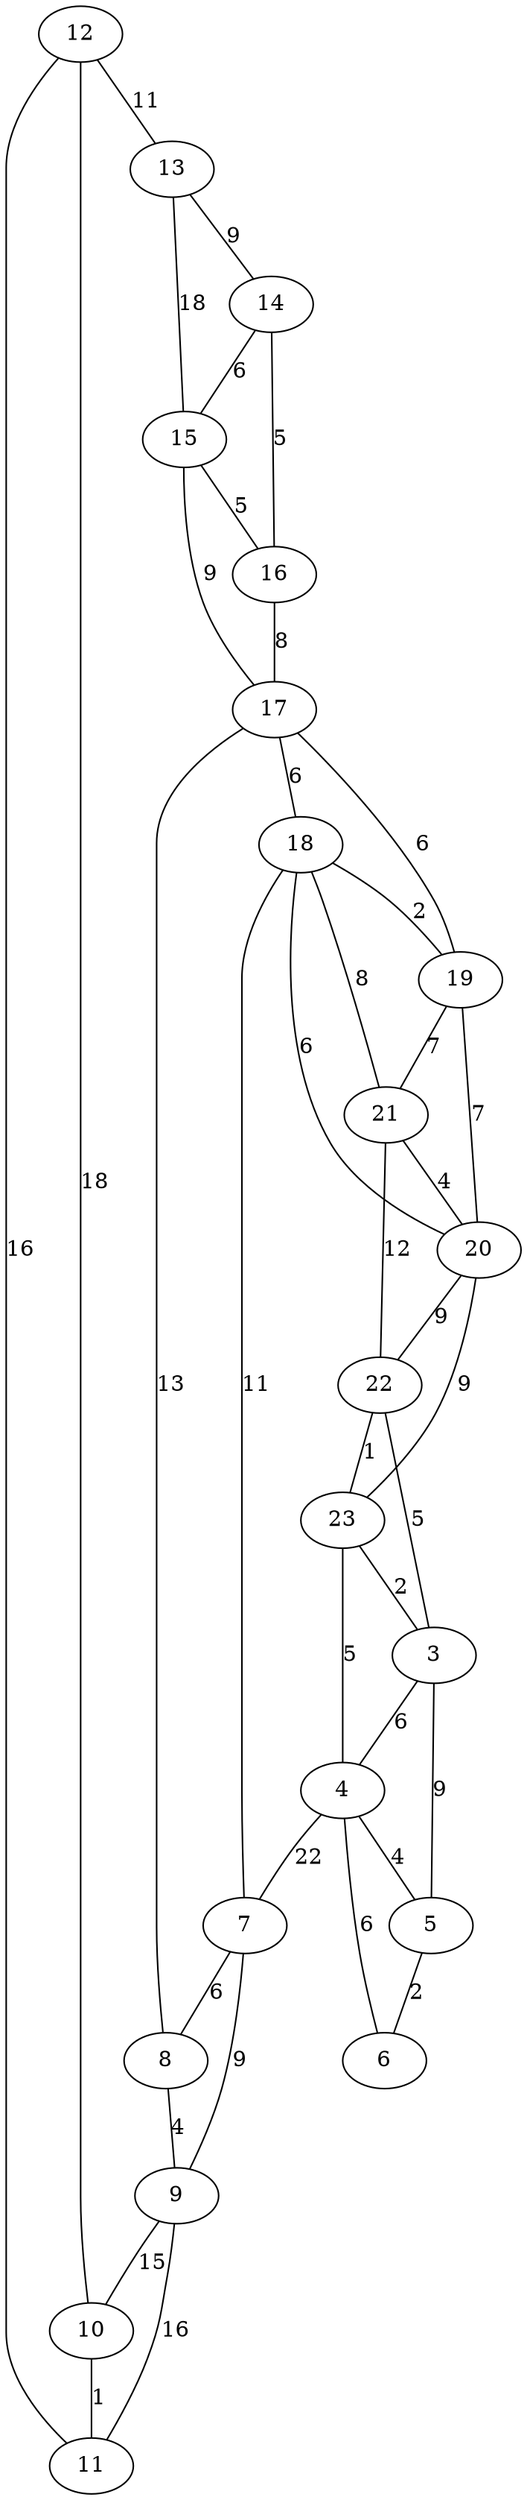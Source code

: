 graph G {
12 -- 10 [label="18"];
12 -- 11 [label="16"];
12 -- 13 [label="11"];
13 -- 15 [label="18"];
13 -- 14 [label="9"];
14 -- 15 [label="6"];
14 -- 16 [label="5"];
15 -- 16 [label="5"];
15 -- 17 [label="9"];
16 -- 17 [label="8"];
17 -- 18 [label="6"];
17 -- 19 [label="6"];
18 -- 19 [label="2"];
18 -- 20 [label="6"];
18 -- 21 [label="8"];
19 -- 20 [label="7"];
19 -- 21 [label="7"];
21 -- 20 [label="4"];
21 -- 22 [label="12"];
20 -- 22 [label="9"];
20 -- 23 [label="9"];
22 -- 23 [label="1"];
22 -- 3 [label="5"];
23 -- 3 [label="2"];
23 -- 4 [label="5"];
3 -- 4 [label="6"];
3 -- 5 [label="9"];
4 -- 5 [label="4"];
5 -- 6 [label="2"];
6 -- 4 [label="6"];
4 -- 7 [label="22"];
7 -- 18 [label="11"];
7 -- 8 [label="6"];
7 -- 9 [label="9"];
8 -- 17 [label="13"];
8 -- 9 [label="4"];
9 -- 10 [label="15"];
9 -- 11 [label="16"];
10 -- 11 [label="1"];
}
